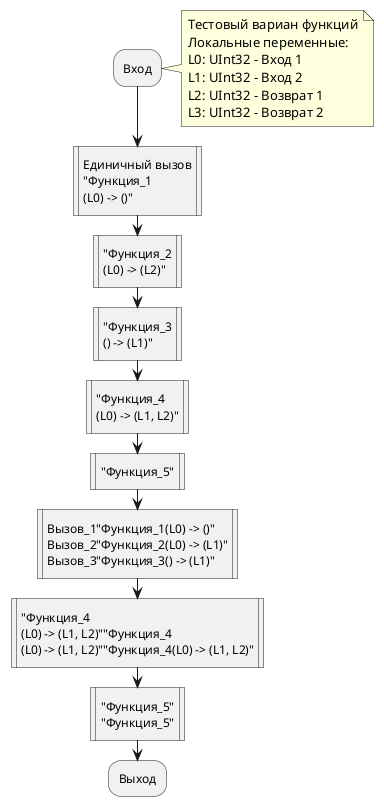 @startuml

!function $comment()
!return ""
!endfunction
:Вход;
note right
Тестовый вариан функций
Локальные переменные:
L0: UInt32 - Вход 1
L1: UInt32 - Вход 2
L2: UInt32 - Возврат 1
L3: UInt32 - Возврат 2
end note

:Единичный вызов\n"Функция_1\n(L0) -> ()"|
:"Функция_2\n(L0) -> (L2)"|
:"Функция_3\n() -> (L1)"|
:"Функция_4\n(L0) -> (L1, L2)"|
:"Функция_5"|

:Вызов_1"Функция_1(L0) -> ()"
Вызов_2"Функция_2(L0) -> (L1)"
$comment()Вызов_3"Функция_3() -> (L1)"|

:"Функция_4\n(L0) -> (L1, L2)""Функция_4\n(L0) -> (L1, L2)""Функция_4(L0) -> (L1, L2)"|
:"Функция_5"\n"Функция_5"|


:Выход;
@enduml
